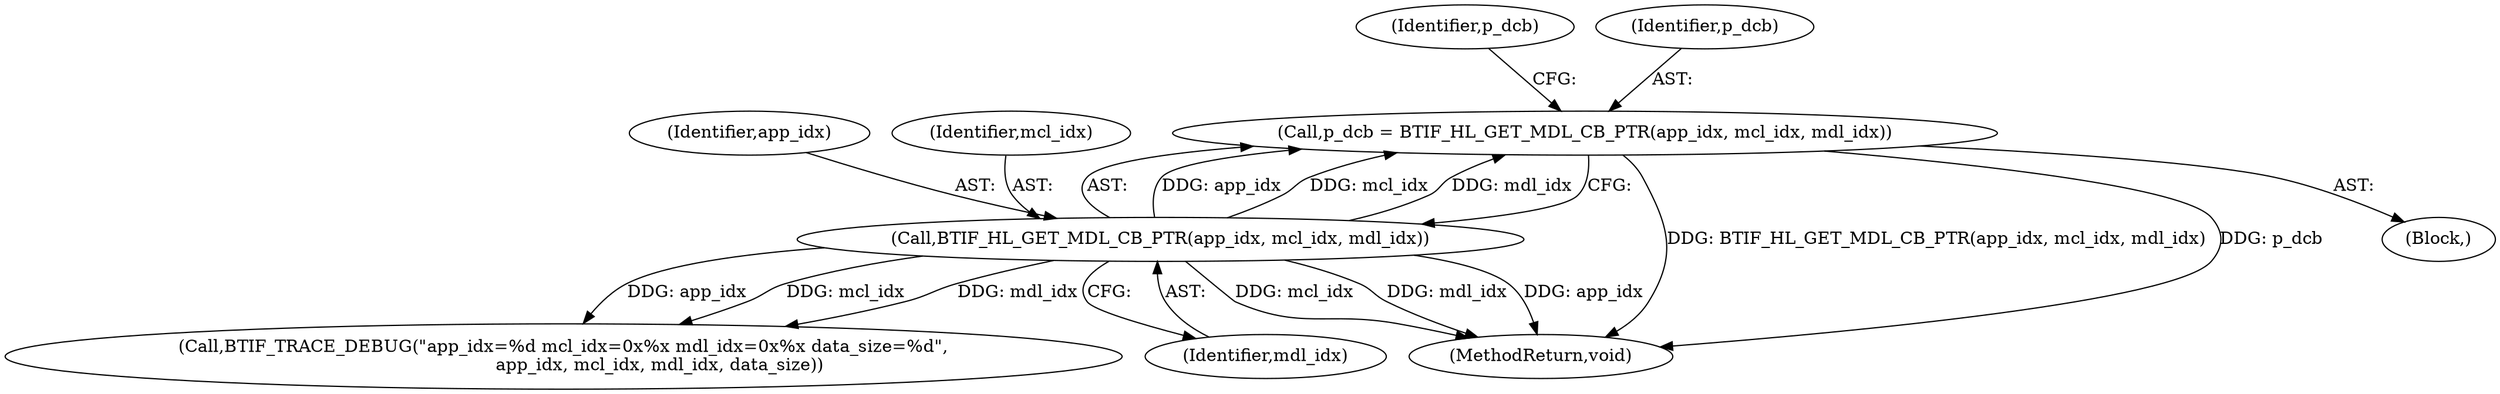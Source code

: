 digraph "0_Android_472271b153c5dc53c28beac55480a8d8434b2d5c_11@pointer" {
"1000132" [label="(Call,p_dcb = BTIF_HL_GET_MDL_CB_PTR(app_idx, mcl_idx, mdl_idx))"];
"1000134" [label="(Call,BTIF_HL_GET_MDL_CB_PTR(app_idx, mcl_idx, mdl_idx))"];
"1000142" [label="(Identifier,p_dcb)"];
"1000131" [label="(Block,)"];
"1000211" [label="(MethodReturn,void)"];
"1000132" [label="(Call,p_dcb = BTIF_HL_GET_MDL_CB_PTR(app_idx, mcl_idx, mdl_idx))"];
"1000135" [label="(Identifier,app_idx)"];
"1000161" [label="(Call,BTIF_TRACE_DEBUG(\"app_idx=%d mcl_idx=0x%x mdl_idx=0x%x data_size=%d\",\n                                   app_idx, mcl_idx, mdl_idx, data_size))"];
"1000137" [label="(Identifier,mdl_idx)"];
"1000136" [label="(Identifier,mcl_idx)"];
"1000133" [label="(Identifier,p_dcb)"];
"1000134" [label="(Call,BTIF_HL_GET_MDL_CB_PTR(app_idx, mcl_idx, mdl_idx))"];
"1000132" -> "1000131"  [label="AST: "];
"1000132" -> "1000134"  [label="CFG: "];
"1000133" -> "1000132"  [label="AST: "];
"1000134" -> "1000132"  [label="AST: "];
"1000142" -> "1000132"  [label="CFG: "];
"1000132" -> "1000211"  [label="DDG: BTIF_HL_GET_MDL_CB_PTR(app_idx, mcl_idx, mdl_idx)"];
"1000132" -> "1000211"  [label="DDG: p_dcb"];
"1000134" -> "1000132"  [label="DDG: app_idx"];
"1000134" -> "1000132"  [label="DDG: mcl_idx"];
"1000134" -> "1000132"  [label="DDG: mdl_idx"];
"1000134" -> "1000137"  [label="CFG: "];
"1000135" -> "1000134"  [label="AST: "];
"1000136" -> "1000134"  [label="AST: "];
"1000137" -> "1000134"  [label="AST: "];
"1000134" -> "1000211"  [label="DDG: mdl_idx"];
"1000134" -> "1000211"  [label="DDG: app_idx"];
"1000134" -> "1000211"  [label="DDG: mcl_idx"];
"1000134" -> "1000161"  [label="DDG: app_idx"];
"1000134" -> "1000161"  [label="DDG: mcl_idx"];
"1000134" -> "1000161"  [label="DDG: mdl_idx"];
}
